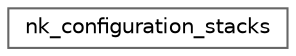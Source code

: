 digraph "类继承关系图"
{
 // LATEX_PDF_SIZE
  bgcolor="transparent";
  edge [fontname=Helvetica,fontsize=10,labelfontname=Helvetica,labelfontsize=10];
  node [fontname=Helvetica,fontsize=10,shape=box,height=0.2,width=0.4];
  rankdir="LR";
  Node0 [id="Node000000",label="nk_configuration_stacks",height=0.2,width=0.4,color="grey40", fillcolor="white", style="filled",URL="$structnk__configuration__stacks.html",tooltip=" "];
}

